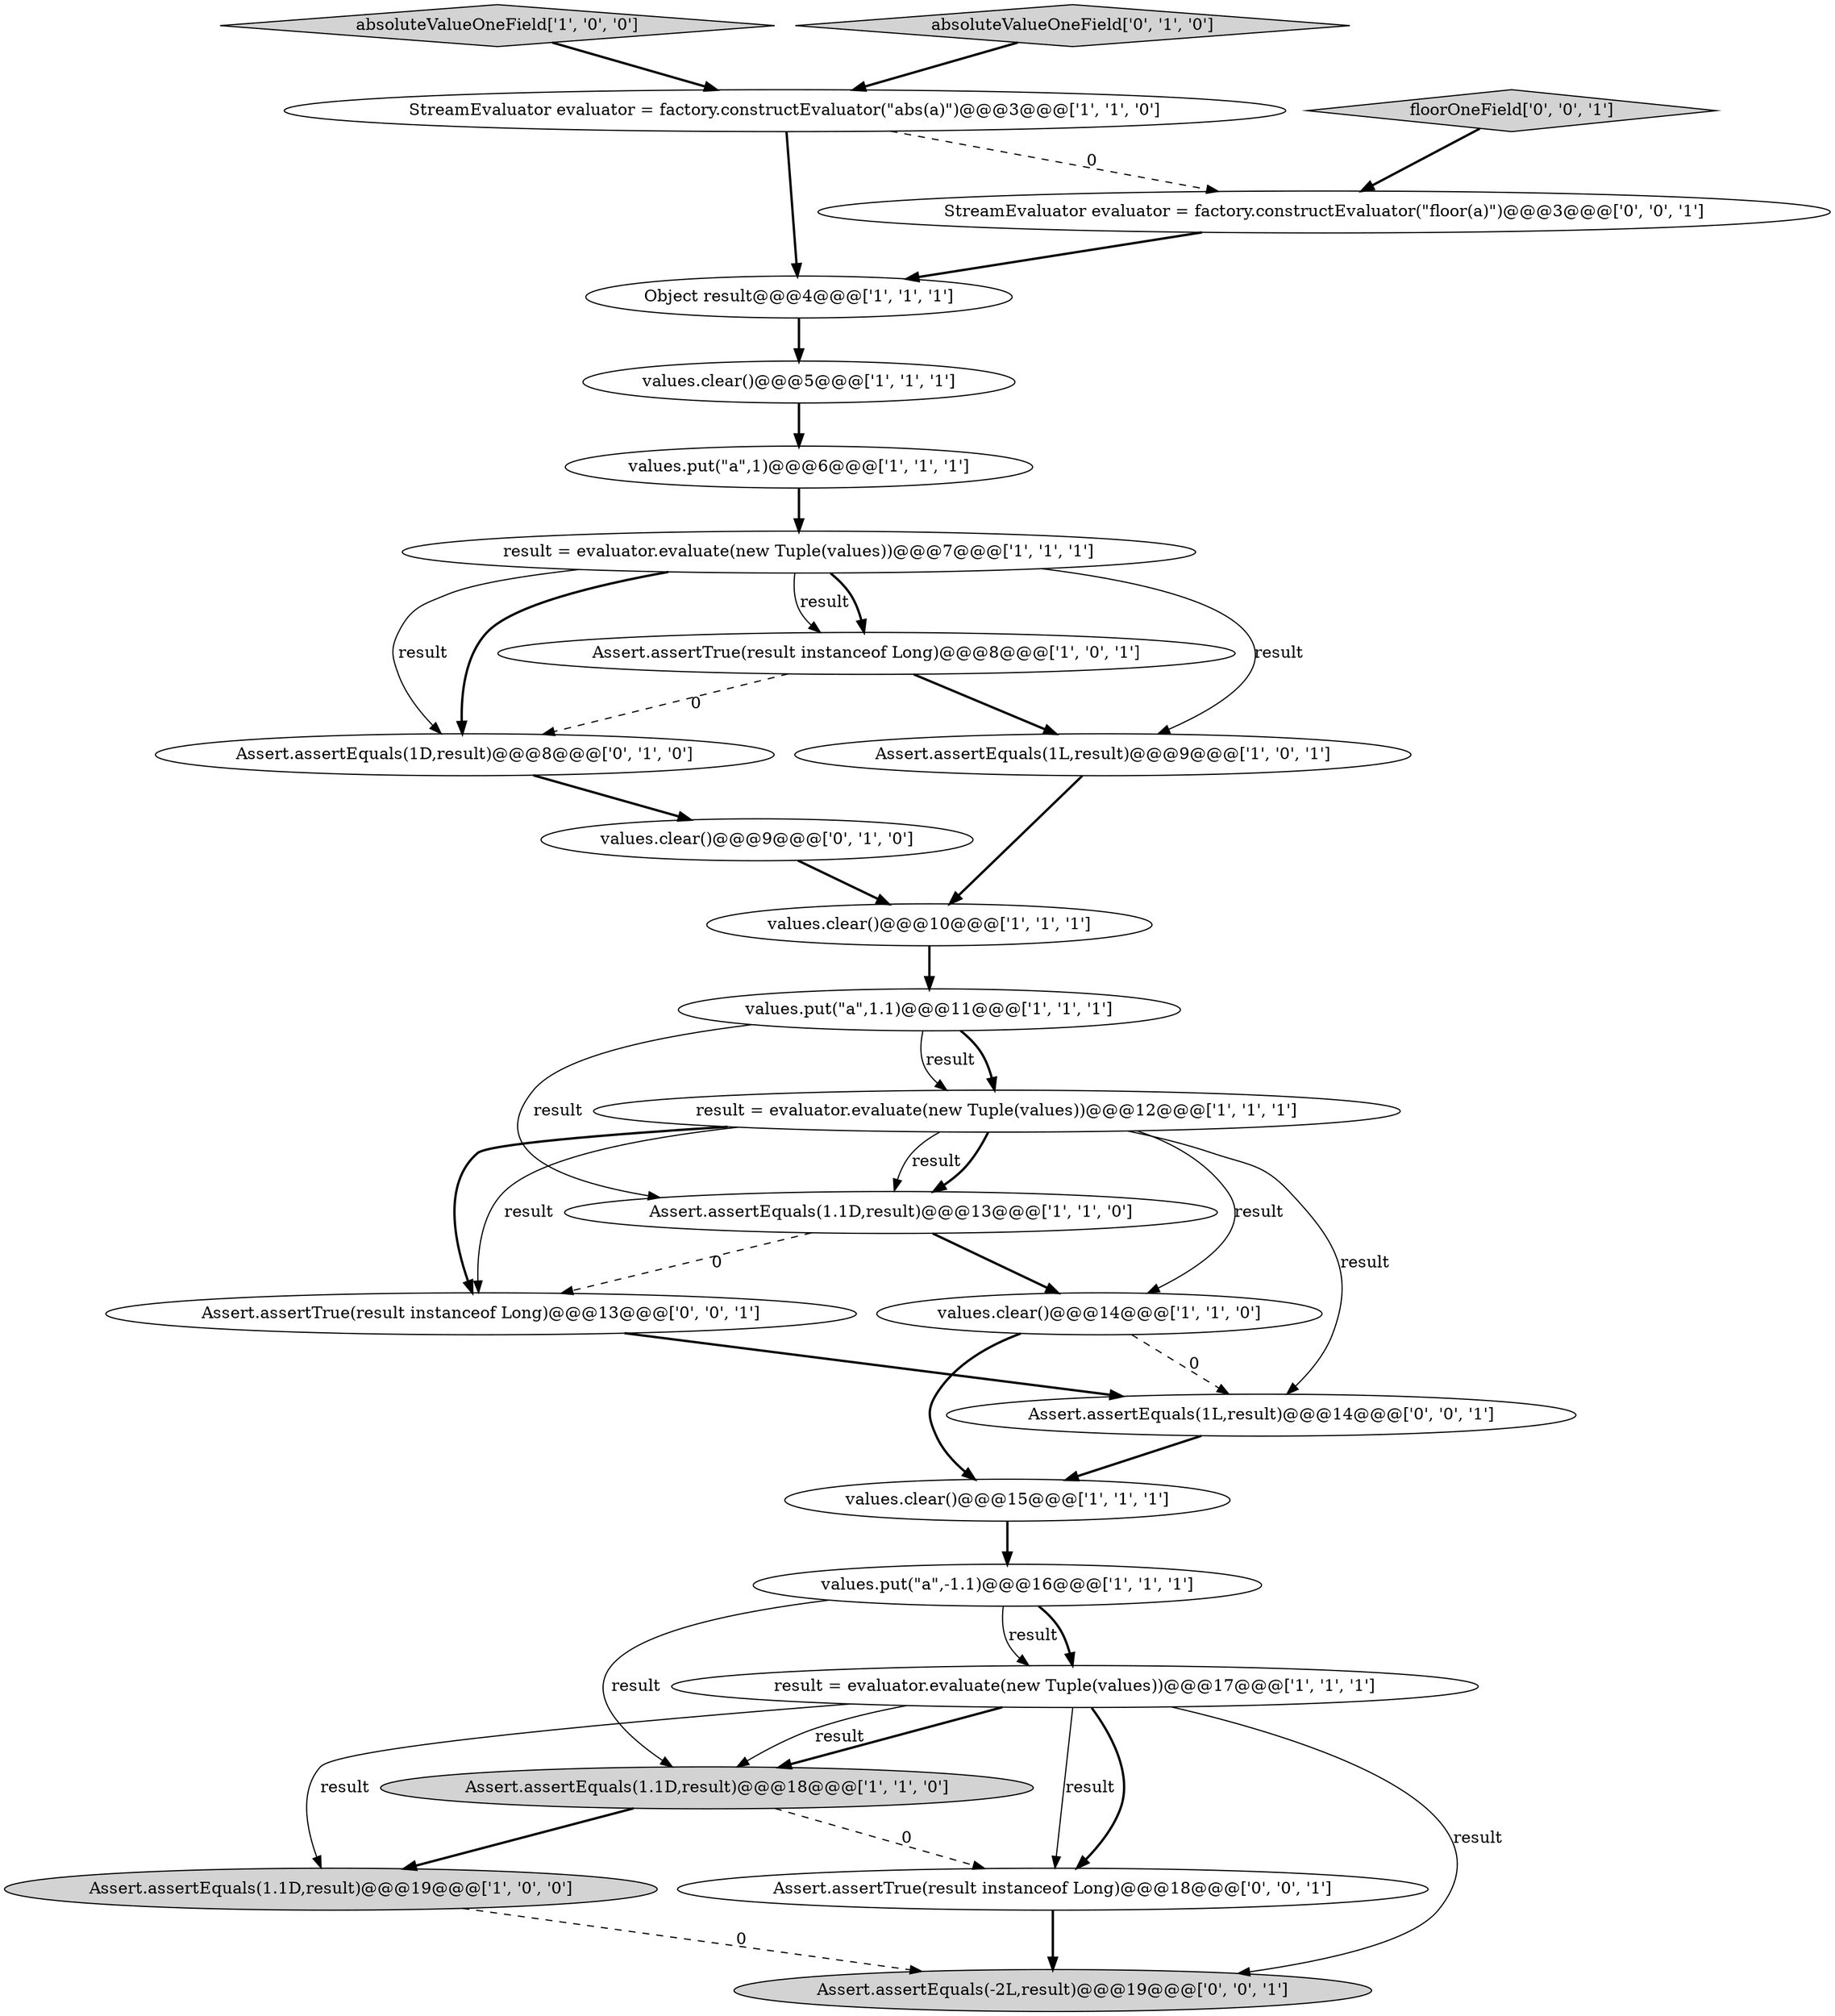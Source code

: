 digraph {
5 [style = filled, label = "values.put(\"a\",-1.1)@@@16@@@['1', '1', '1']", fillcolor = white, shape = ellipse image = "AAA0AAABBB1BBB"];
16 [style = filled, label = "values.clear()@@@15@@@['1', '1', '1']", fillcolor = white, shape = ellipse image = "AAA0AAABBB1BBB"];
26 [style = filled, label = "Assert.assertEquals(1L,result)@@@14@@@['0', '0', '1']", fillcolor = white, shape = ellipse image = "AAA0AAABBB3BBB"];
24 [style = filled, label = "Assert.assertTrue(result instanceof Long)@@@18@@@['0', '0', '1']", fillcolor = white, shape = ellipse image = "AAA0AAABBB3BBB"];
17 [style = filled, label = "StreamEvaluator evaluator = factory.constructEvaluator(\"abs(a)\")@@@3@@@['1', '1', '0']", fillcolor = white, shape = ellipse image = "AAA0AAABBB1BBB"];
9 [style = filled, label = "Assert.assertEquals(1.1D,result)@@@18@@@['1', '1', '0']", fillcolor = lightgray, shape = ellipse image = "AAA0AAABBB1BBB"];
1 [style = filled, label = "values.clear()@@@10@@@['1', '1', '1']", fillcolor = white, shape = ellipse image = "AAA0AAABBB1BBB"];
15 [style = filled, label = "result = evaluator.evaluate(new Tuple(values))@@@12@@@['1', '1', '1']", fillcolor = white, shape = ellipse image = "AAA0AAABBB1BBB"];
19 [style = filled, label = "Assert.assertEquals(1D,result)@@@8@@@['0', '1', '0']", fillcolor = white, shape = ellipse image = "AAA1AAABBB2BBB"];
21 [style = filled, label = "Assert.assertEquals(-2L,result)@@@19@@@['0', '0', '1']", fillcolor = lightgray, shape = ellipse image = "AAA0AAABBB3BBB"];
2 [style = filled, label = "Assert.assertEquals(1.1D,result)@@@13@@@['1', '1', '0']", fillcolor = white, shape = ellipse image = "AAA0AAABBB1BBB"];
12 [style = filled, label = "Assert.assertEquals(1.1D,result)@@@19@@@['1', '0', '0']", fillcolor = lightgray, shape = ellipse image = "AAA0AAABBB1BBB"];
20 [style = filled, label = "values.clear()@@@9@@@['0', '1', '0']", fillcolor = white, shape = ellipse image = "AAA0AAABBB2BBB"];
11 [style = filled, label = "values.put(\"a\",1.1)@@@11@@@['1', '1', '1']", fillcolor = white, shape = ellipse image = "AAA0AAABBB1BBB"];
4 [style = filled, label = "Object result@@@4@@@['1', '1', '1']", fillcolor = white, shape = ellipse image = "AAA0AAABBB1BBB"];
8 [style = filled, label = "Assert.assertTrue(result instanceof Long)@@@8@@@['1', '0', '1']", fillcolor = white, shape = ellipse image = "AAA0AAABBB1BBB"];
6 [style = filled, label = "result = evaluator.evaluate(new Tuple(values))@@@17@@@['1', '1', '1']", fillcolor = white, shape = ellipse image = "AAA0AAABBB1BBB"];
14 [style = filled, label = "absoluteValueOneField['1', '0', '0']", fillcolor = lightgray, shape = diamond image = "AAA0AAABBB1BBB"];
22 [style = filled, label = "floorOneField['0', '0', '1']", fillcolor = lightgray, shape = diamond image = "AAA0AAABBB3BBB"];
0 [style = filled, label = "result = evaluator.evaluate(new Tuple(values))@@@7@@@['1', '1', '1']", fillcolor = white, shape = ellipse image = "AAA0AAABBB1BBB"];
10 [style = filled, label = "values.clear()@@@5@@@['1', '1', '1']", fillcolor = white, shape = ellipse image = "AAA0AAABBB1BBB"];
7 [style = filled, label = "values.put(\"a\",1)@@@6@@@['1', '1', '1']", fillcolor = white, shape = ellipse image = "AAA0AAABBB1BBB"];
23 [style = filled, label = "StreamEvaluator evaluator = factory.constructEvaluator(\"floor(a)\")@@@3@@@['0', '0', '1']", fillcolor = white, shape = ellipse image = "AAA0AAABBB3BBB"];
13 [style = filled, label = "Assert.assertEquals(1L,result)@@@9@@@['1', '0', '1']", fillcolor = white, shape = ellipse image = "AAA0AAABBB1BBB"];
25 [style = filled, label = "Assert.assertTrue(result instanceof Long)@@@13@@@['0', '0', '1']", fillcolor = white, shape = ellipse image = "AAA0AAABBB3BBB"];
3 [style = filled, label = "values.clear()@@@14@@@['1', '1', '0']", fillcolor = white, shape = ellipse image = "AAA0AAABBB1BBB"];
18 [style = filled, label = "absoluteValueOneField['0', '1', '0']", fillcolor = lightgray, shape = diamond image = "AAA0AAABBB2BBB"];
24->21 [style = bold, label=""];
14->17 [style = bold, label=""];
15->2 [style = solid, label="result"];
6->24 [style = solid, label="result"];
0->13 [style = solid, label="result"];
26->16 [style = bold, label=""];
2->25 [style = dashed, label="0"];
0->8 [style = solid, label="result"];
19->20 [style = bold, label=""];
25->26 [style = bold, label=""];
0->19 [style = solid, label="result"];
0->19 [style = bold, label=""];
6->24 [style = bold, label=""];
0->8 [style = bold, label=""];
11->15 [style = bold, label=""];
3->26 [style = dashed, label="0"];
6->21 [style = solid, label="result"];
5->6 [style = solid, label="result"];
20->1 [style = bold, label=""];
15->2 [style = bold, label=""];
17->23 [style = dashed, label="0"];
1->11 [style = bold, label=""];
2->3 [style = bold, label=""];
6->9 [style = bold, label=""];
12->21 [style = dashed, label="0"];
17->4 [style = bold, label=""];
15->3 [style = solid, label="result"];
10->7 [style = bold, label=""];
8->19 [style = dashed, label="0"];
11->15 [style = solid, label="result"];
7->0 [style = bold, label=""];
6->12 [style = solid, label="result"];
5->9 [style = solid, label="result"];
8->13 [style = bold, label=""];
6->9 [style = solid, label="result"];
15->26 [style = solid, label="result"];
16->5 [style = bold, label=""];
4->10 [style = bold, label=""];
13->1 [style = bold, label=""];
18->17 [style = bold, label=""];
3->16 [style = bold, label=""];
22->23 [style = bold, label=""];
15->25 [style = bold, label=""];
23->4 [style = bold, label=""];
9->24 [style = dashed, label="0"];
15->25 [style = solid, label="result"];
11->2 [style = solid, label="result"];
5->6 [style = bold, label=""];
9->12 [style = bold, label=""];
}
